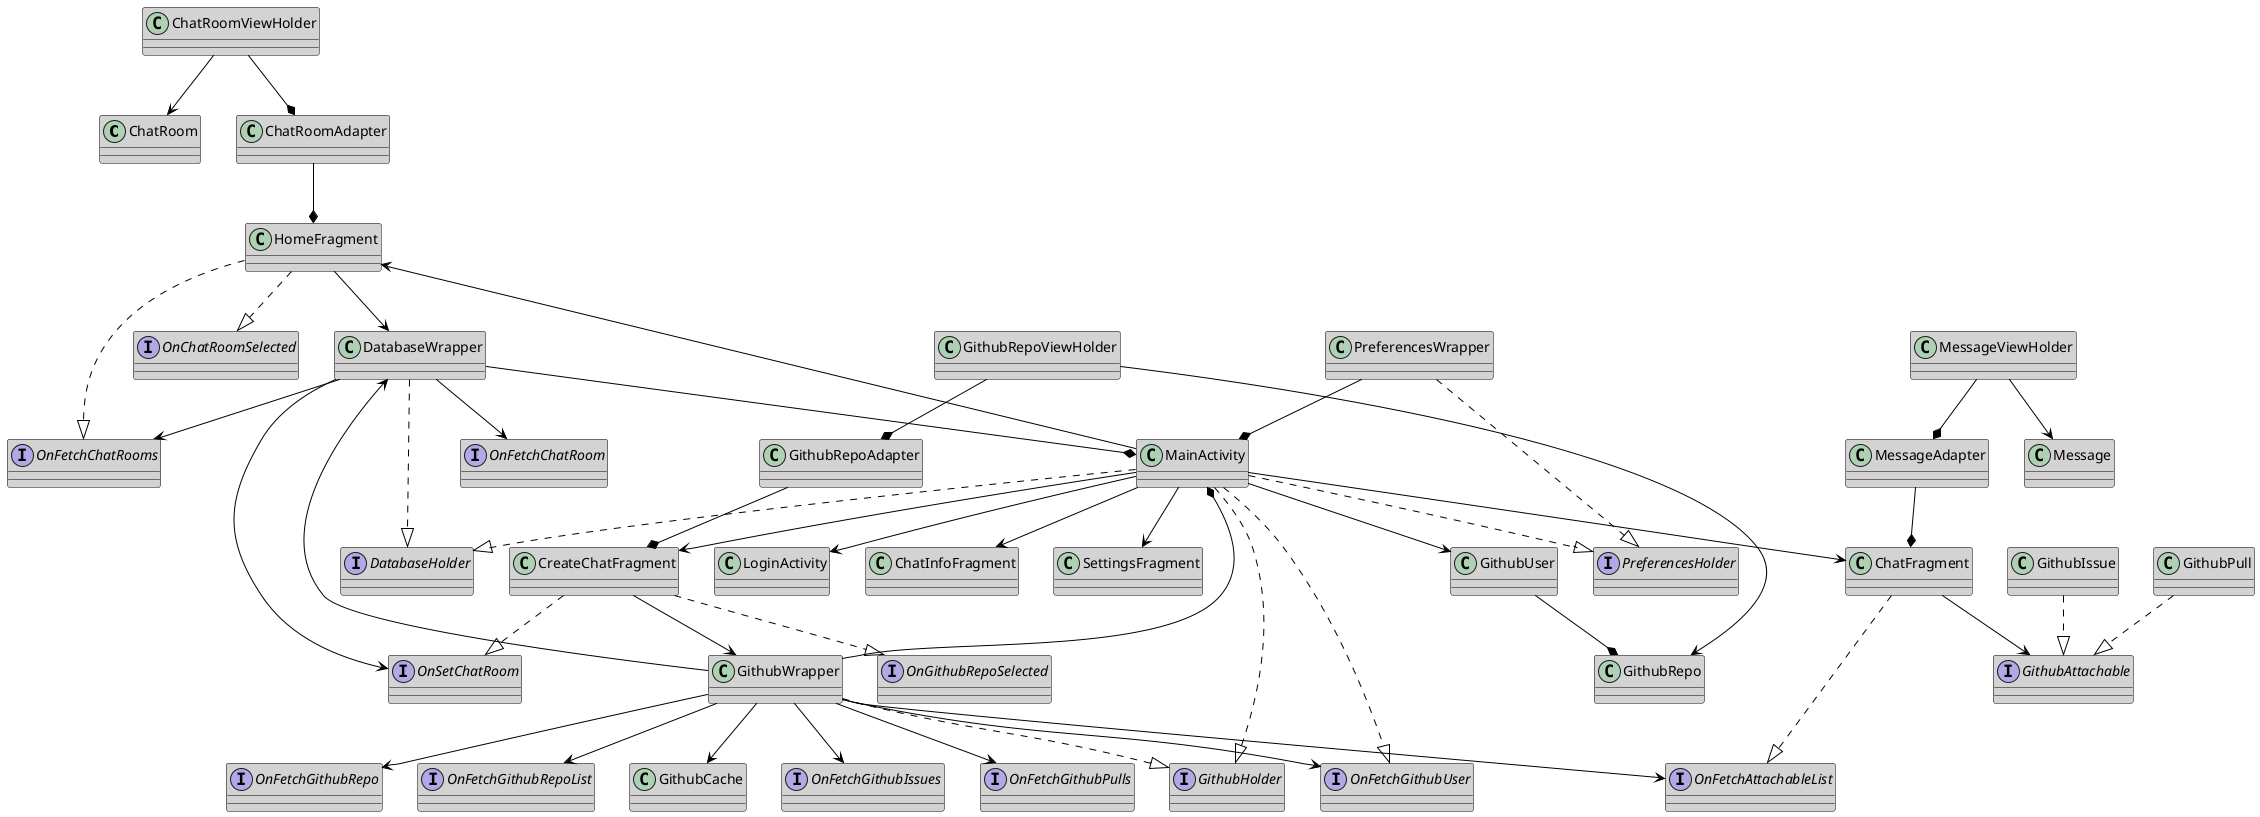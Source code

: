 @startuml Class Diagram
skinparam class {
    BackgroundColor LightGrey
    BorderColor Black
    ArrowColor Black
}

class ChatRoom {

}

class GithubCache {

}

interface OnFetchChatRoom {

}

interface OnFetchChatRooms {

}

interface OnSetChatRoom {

}

interface DatabaseHolder {

}

class DatabaseWrapper {

}
DatabaseWrapper ..|> DatabaseHolder
DatabaseWrapper --> OnFetchChatRoom
DatabaseWrapper --> OnSetChatRoom
DatabaseWrapper --> OnFetchChatRooms
DatabaseWrapper --* MainActivity

class Message {

}

interface GithubAttachable {

}

class GithubIssue {

}
GithubIssue ..|> GithubAttachable

class GithubPull {

}
GithubPull ..|> GithubAttachable

class GithubRepo {

}

class GithubUser {

}
GithubUser --* GithubRepo

interface OnFetchAttachableList {

}

interface OnFetchGithubIssues {

}

interface OnFetchGithubPulls {

}

interface OnFetchGithubRepo {

}

interface OnFetchGithubRepoList {

}

interface OnFetchGithubUser {

}

interface GithubHolder {

}

class GithubWrapper {

}
GithubWrapper ..|> GithubHolder
GithubWrapper --> OnFetchGithubUser
GithubWrapper --> OnFetchGithubRepoList
GithubWrapper --> OnFetchGithubRepo
GithubWrapper --> OnFetchGithubPulls
GithubWrapper --> OnFetchGithubIssues
GithubWrapper --> OnFetchAttachableList
GithubWrapper --> GithubCache
GithubWrapper --> DatabaseWrapper
GithubWrapper --* MainActivity


interface PreferencesHolder {

}

class PreferencesWrapper {

}
PreferencesWrapper ..|> PreferencesHolder
PreferencesWrapper --* MainActivity

class LoginActivity {

}

class MainActivity {

}
MainActivity ..|> GithubHolder
MainActivity ..|> DatabaseHolder
MainActivity ..|> PreferencesHolder
MainActivity ..|> OnFetchGithubUser
MainActivity --> ChatFragment
MainActivity --> ChatInfoFragment
MainActivity --> CreateChatFragment
MainActivity --> HomeFragment
MainActivity --> SettingsFragment
MainActivity --> GithubUser
MainActivity --> LoginActivity

class ChatFragment {

}
ChatFragment ..|> OnFetchAttachableList
ChatFragment --> GithubAttachable

class ChatInfoFragment {

}

class CreateChatFragment {

}
CreateChatFragment --> GithubWrapper
CreateChatFragment ..|> OnSetChatRoom
CreateChatFragment ..|> OnGithubRepoSelected

class HomeFragment {

}
HomeFragment --> DatabaseWrapper
HomeFragment ..|> OnFetchChatRooms
HomeFragment ..|> OnChatRoomSelected

class SettingsFragment {

}

interface OnChatRoomSelected {

}

interface OnGithubRepoSelected {

}

class ChatRoomViewHolder {

}
ChatRoomViewHolder --> ChatRoom
ChatRoomViewHolder --* ChatRoomAdapter

class GithubRepoViewHolder {

}
GithubRepoViewHolder --> GithubRepo
GithubRepoViewHolder --* GithubRepoAdapter

class MessageViewHolder {

}
MessageViewHolder --> Message
MessageViewHolder --* MessageAdapter

class MessageAdapter {

}
MessageAdapter --* ChatFragment

class ChatRoomAdapter {

}
ChatRoomAdapter --* HomeFragment

class GithubRepoAdapter {

}
GithubRepoAdapter --* CreateChatFragment

@enduml
